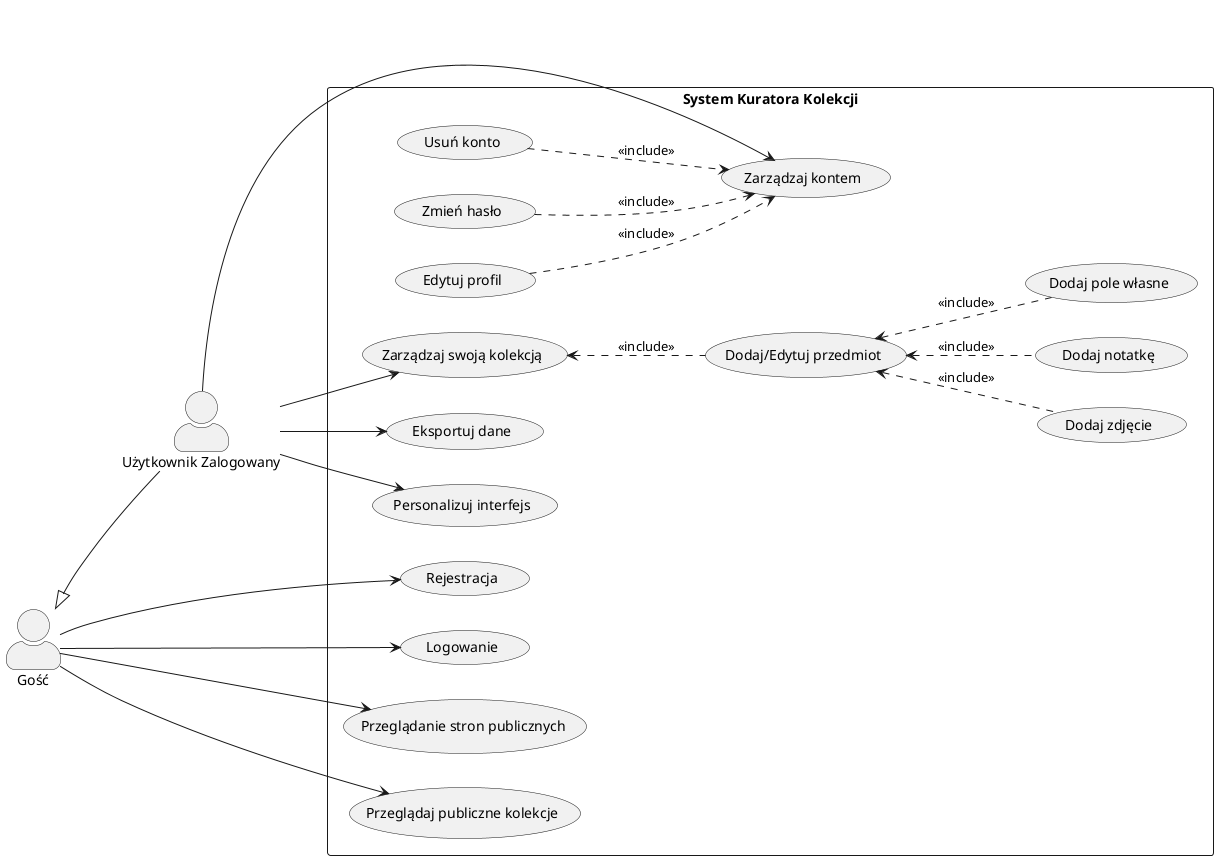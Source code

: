 @startuml
' Stylizacja diagramu
skinparam actorStyle awesome
left to right direction

' Definicja aktorów
actor Gość
actor "Użytkownik Zalogowany" as Uzytkownik

' Dziedziczenie
Gość <|-- Uzytkownik

rectangle "System Kuratora Kolekcji" {
  ' Przypadki użycia dla Gościa
  usecase "Rejestracja" as UC_Rejestracja
  usecase "Logowanie" as UC_Logowanie
  usecase "Przeglądanie stron publicznych" as UC_Przegladanie
  usecase "Przeglądaj publiczne kolekcje" as UC_PrzegladajPubliczneKolekcje

  ' Przypadki użycia dla Użytkownika Zalogowanego
  usecase "Zarządzaj kontem" as UC_ZarzadzajKontem
  usecase "Zarządzaj swoją kolekcją" as UC_ZarzadzajKolekcja
  usecase "Eksportuj dane" as UC_Eksport
  usecase "Personalizuj interfejs" as UC_Personalizuj

  ' Podrzędne przypadki użycia (include)
  usecase "Edytuj profil" as UC_EdytujProfil
  usecase "Zmień hasło" as UC_ZmienHaslo
  usecase "Usuń konto" as UC_UsunKonto
  
  usecase "Dodaj/Edytuj przedmiot" as UC_ZarzadzajPrzedmiotem
  usecase "Dodaj zdjęcie" as UC_DodajZdjecie
  usecase "Dodaj notatkę" as UC_DodajNotatke
  usecase "Dodaj pole własne" as UC_DodajPoleWlasne
}

' Powiązania aktorów z przypadkami użycia
Gość --> UC_Rejestracja
Gość --> UC_Logowanie
Gość --> UC_Przegladanie
Gość --> UC_PrzegladajPubliczneKolekcje

Uzytkownik --> UC_ZarzadzajKontem
Uzytkownik --> UC_ZarzadzajKolekcja
Uzytkownik --> UC_Eksport
Uzytkownik --> UC_Personalizuj

' Relacje <<include>>
UC_ZarzadzajKontem <.up. UC_EdytujProfil : <<include>>
UC_ZarzadzajKontem <.up. UC_ZmienHaslo : <<include>>
UC_ZarzadzajKontem <.up. UC_UsunKonto : <<include>>

UC_ZarzadzajKolekcja <.down. UC_ZarzadzajPrzedmiotem : <<include>>
UC_ZarzadzajPrzedmiotem <.down. UC_DodajZdjecie : <<include>>
UC_ZarzadzajPrzedmiotem <.down. UC_DodajNotatke : <<include>>
UC_ZarzadzajPrzedmiotem <.down. UC_DodajPoleWlasne : <<include>>

@enduml
